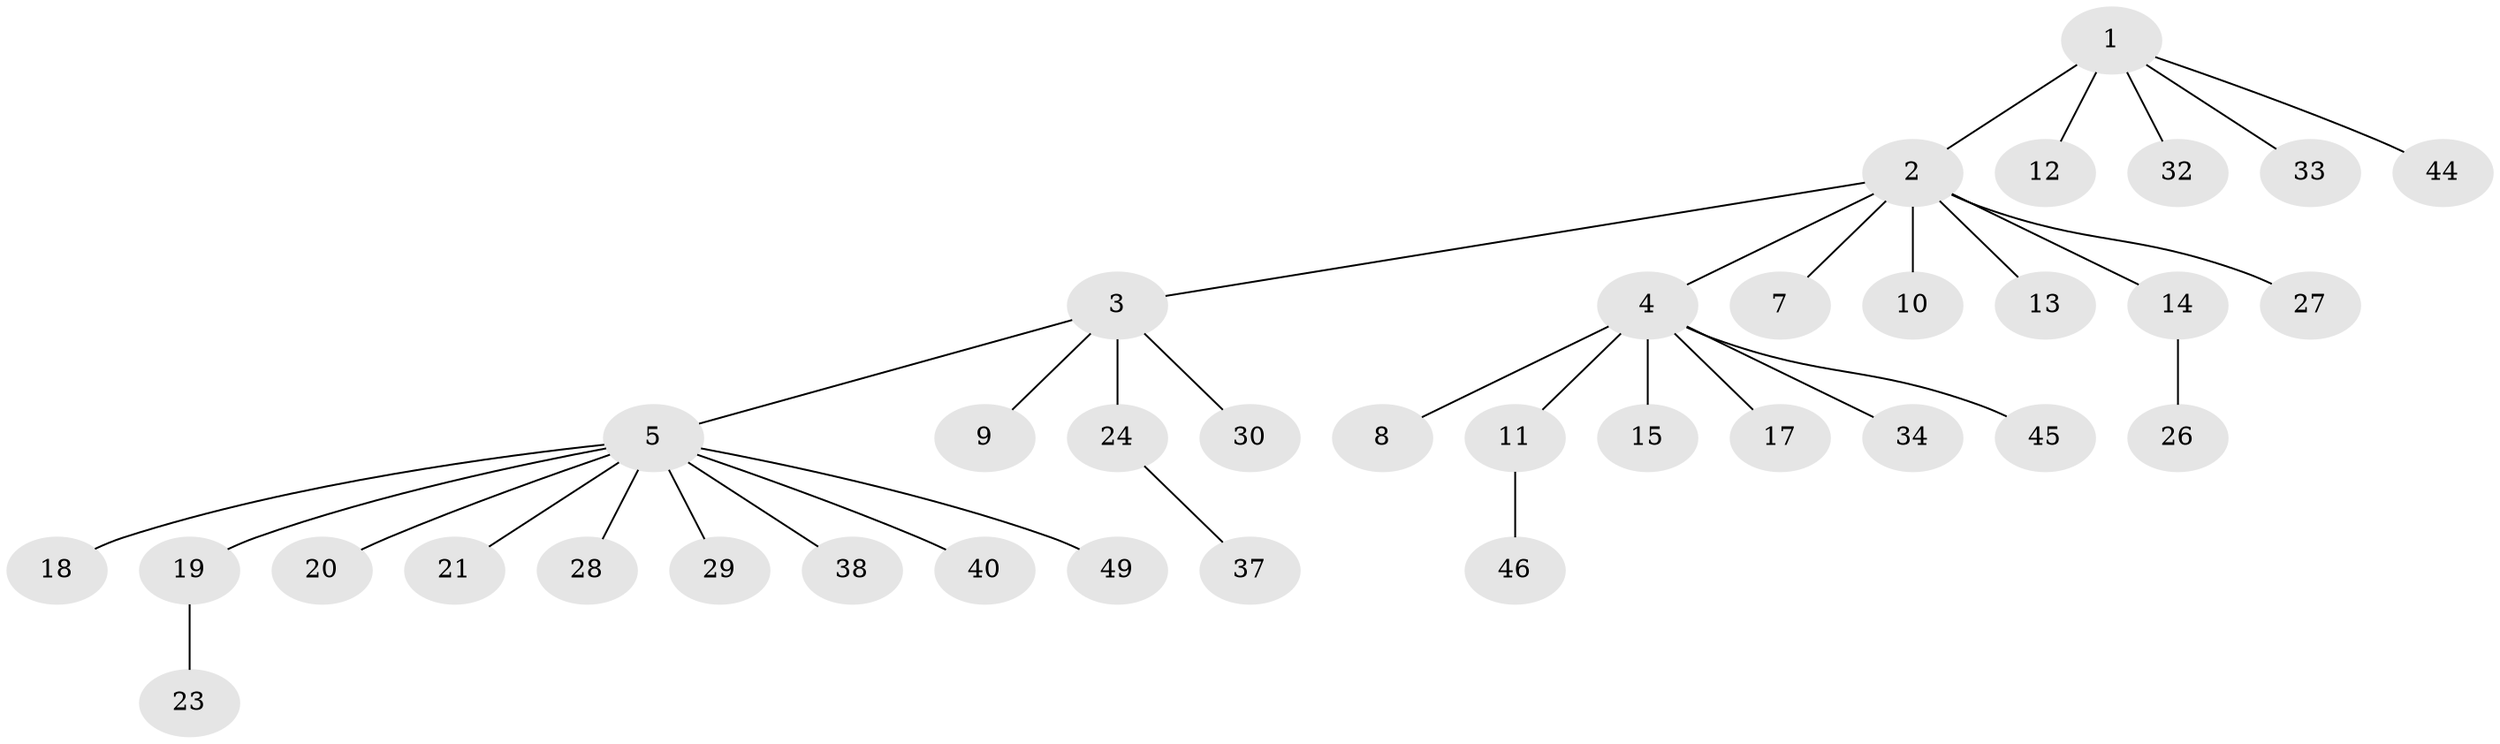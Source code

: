 // Generated by graph-tools (version 1.1) at 2025/23/03/03/25 07:23:50]
// undirected, 36 vertices, 35 edges
graph export_dot {
graph [start="1"]
  node [color=gray90,style=filled];
  1 [super="+41"];
  2 [super="+25"];
  3 [super="+43"];
  4 [super="+50"];
  5 [super="+6"];
  7;
  8;
  9;
  10;
  11 [super="+16"];
  12 [super="+31"];
  13 [super="+42"];
  14 [super="+22"];
  15;
  17;
  18;
  19 [super="+36"];
  20 [super="+48"];
  21 [super="+47"];
  23 [super="+39"];
  24 [super="+35"];
  26;
  27;
  28;
  29;
  30;
  32;
  33;
  34;
  37;
  38;
  40;
  44;
  45;
  46;
  49;
  1 -- 2;
  1 -- 12 [weight=2];
  1 -- 32;
  1 -- 33;
  1 -- 44;
  2 -- 3;
  2 -- 4;
  2 -- 7;
  2 -- 10;
  2 -- 13;
  2 -- 14;
  2 -- 27;
  3 -- 5;
  3 -- 9;
  3 -- 24;
  3 -- 30;
  4 -- 8;
  4 -- 11;
  4 -- 15;
  4 -- 17;
  4 -- 34;
  4 -- 45;
  5 -- 18;
  5 -- 19;
  5 -- 20;
  5 -- 21;
  5 -- 28;
  5 -- 29;
  5 -- 40;
  5 -- 49;
  5 -- 38;
  11 -- 46;
  14 -- 26;
  19 -- 23;
  24 -- 37;
}
